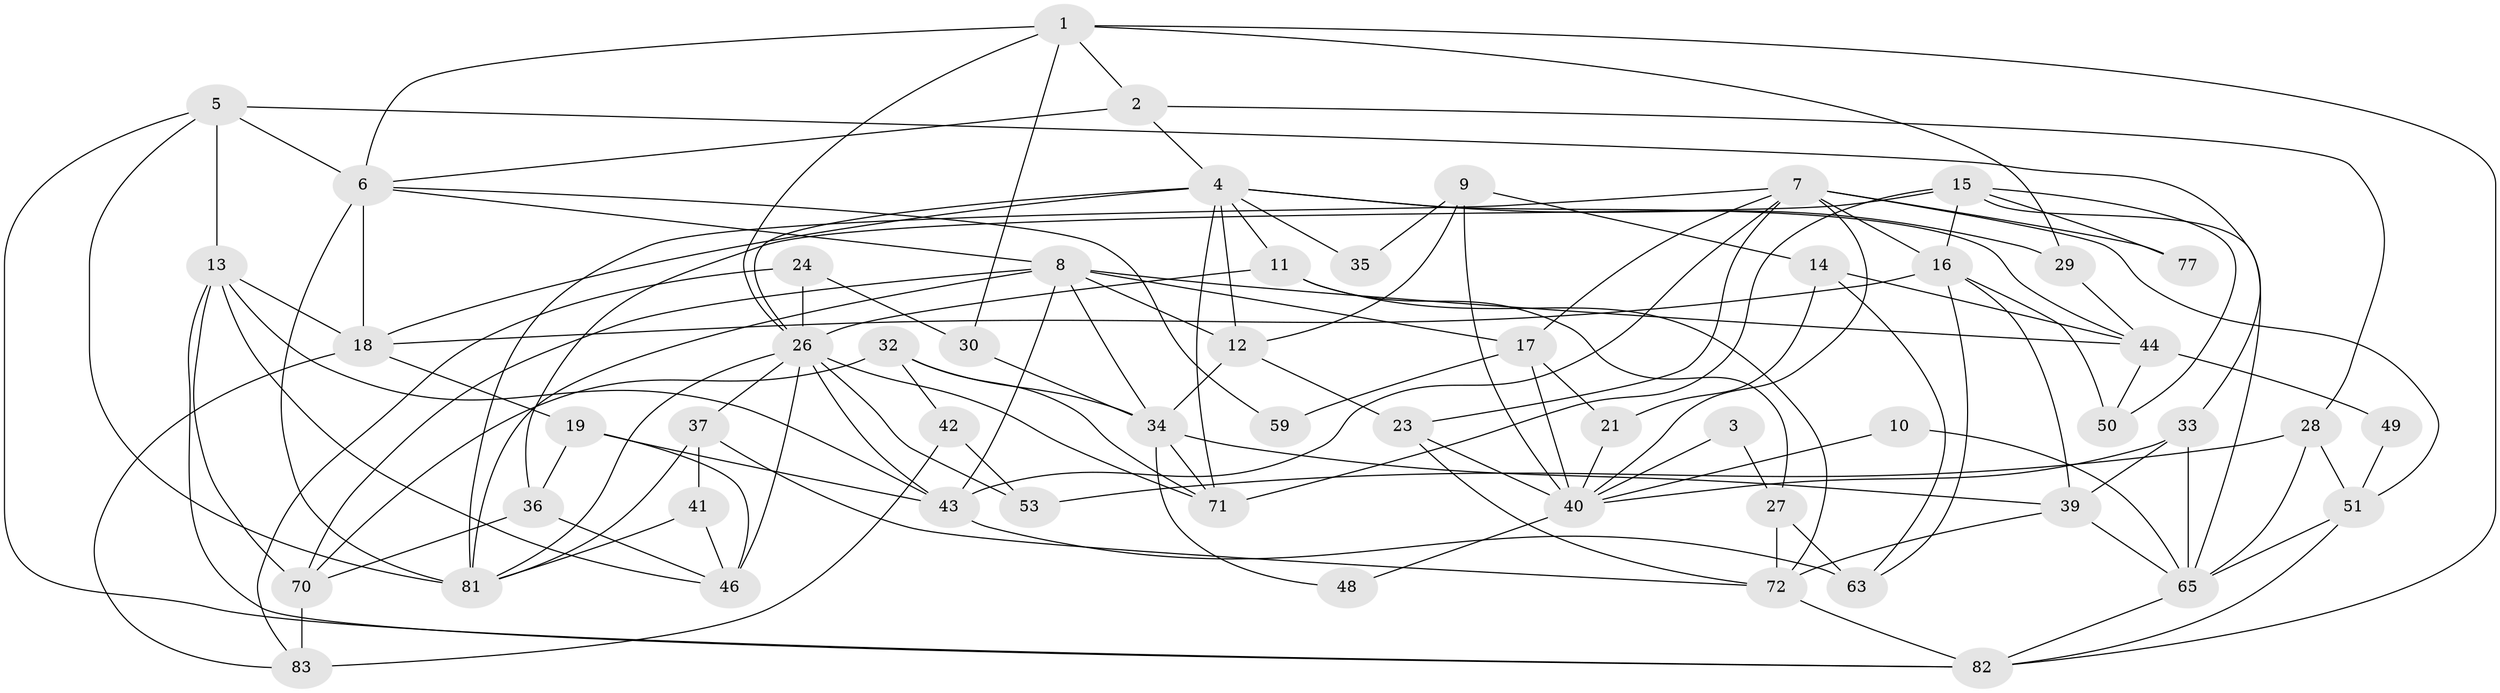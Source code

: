 // original degree distribution, {5: 0.15294117647058825, 3: 0.2823529411764706, 2: 0.11764705882352941, 7: 0.03529411764705882, 4: 0.29411764705882354, 6: 0.10588235294117647, 8: 0.011764705882352941}
// Generated by graph-tools (version 1.1) at 2025/41/03/06/25 10:41:55]
// undirected, 55 vertices, 130 edges
graph export_dot {
graph [start="1"]
  node [color=gray90,style=filled];
  1 [super="+74"];
  2 [super="+60"];
  3;
  4 [super="+67"];
  5 [super="+22"];
  6 [super="+75"];
  7 [super="+47"];
  8 [super="+31"];
  9 [super="+57"];
  10;
  11 [super="+64"];
  12;
  13 [super="+58"];
  14;
  15 [super="+38"];
  16;
  17 [super="+20"];
  18;
  19 [super="+25"];
  21;
  23 [super="+61"];
  24;
  26 [super="+80"];
  27 [super="+52"];
  28 [super="+54"];
  29;
  30;
  32;
  33;
  34 [super="+78"];
  35;
  36 [super="+66"];
  37;
  39 [super="+69"];
  40 [super="+76"];
  41 [super="+45"];
  42 [super="+55"];
  43 [super="+62"];
  44 [super="+56"];
  46;
  48;
  49;
  50;
  51 [super="+79"];
  53;
  59;
  63;
  65 [super="+68"];
  70 [super="+73"];
  71;
  72 [super="+85"];
  77;
  81 [super="+84"];
  82;
  83;
  1 -- 26;
  1 -- 82;
  1 -- 6;
  1 -- 29;
  1 -- 2;
  1 -- 30;
  2 -- 28;
  2 -- 4;
  2 -- 6;
  3 -- 27;
  3 -- 40;
  4 -- 12;
  4 -- 35;
  4 -- 71;
  4 -- 18;
  4 -- 29;
  4 -- 11;
  4 -- 44;
  4 -- 26;
  5 -- 6;
  5 -- 33;
  5 -- 81;
  5 -- 13;
  5 -- 82;
  6 -- 18;
  6 -- 8;
  6 -- 81;
  6 -- 59;
  7 -- 51;
  7 -- 23;
  7 -- 16;
  7 -- 17;
  7 -- 81;
  7 -- 40;
  7 -- 43;
  7 -- 77;
  8 -- 70;
  8 -- 12;
  8 -- 81;
  8 -- 43;
  8 -- 44;
  8 -- 34;
  8 -- 17;
  9 -- 40 [weight=2];
  9 -- 35;
  9 -- 12;
  9 -- 14;
  10 -- 40;
  10 -- 65;
  11 -- 27 [weight=2];
  11 -- 72;
  11 -- 26;
  12 -- 23;
  12 -- 34;
  13 -- 43;
  13 -- 46;
  13 -- 18;
  13 -- 82;
  13 -- 70;
  14 -- 44;
  14 -- 21;
  14 -- 63;
  15 -- 36;
  15 -- 50;
  15 -- 65;
  15 -- 16;
  15 -- 77;
  15 -- 71;
  16 -- 63;
  16 -- 18;
  16 -- 39;
  16 -- 50;
  17 -- 40;
  17 -- 59;
  17 -- 21;
  18 -- 83;
  18 -- 19;
  19 -- 43;
  19 -- 46 [weight=2];
  19 -- 36;
  21 -- 40;
  23 -- 72;
  23 -- 40;
  24 -- 83;
  24 -- 30;
  24 -- 26;
  26 -- 71;
  26 -- 46;
  26 -- 37;
  26 -- 81;
  26 -- 53;
  26 -- 43;
  27 -- 72;
  27 -- 63 [weight=2];
  28 -- 65;
  28 -- 51 [weight=2];
  28 -- 53;
  29 -- 44;
  30 -- 34;
  32 -- 71;
  32 -- 70;
  32 -- 42;
  32 -- 34;
  33 -- 40;
  33 -- 39 [weight=2];
  33 -- 65;
  34 -- 39;
  34 -- 48;
  34 -- 71;
  36 -- 70;
  36 -- 46;
  37 -- 81;
  37 -- 41;
  37 -- 72;
  39 -- 72;
  39 -- 65;
  40 -- 48;
  41 -- 81;
  41 -- 46;
  42 -- 53;
  42 -- 83;
  43 -- 63;
  44 -- 50;
  44 -- 49;
  49 -- 51;
  51 -- 82;
  51 -- 65;
  65 -- 82;
  70 -- 83 [weight=2];
  72 -- 82;
}

